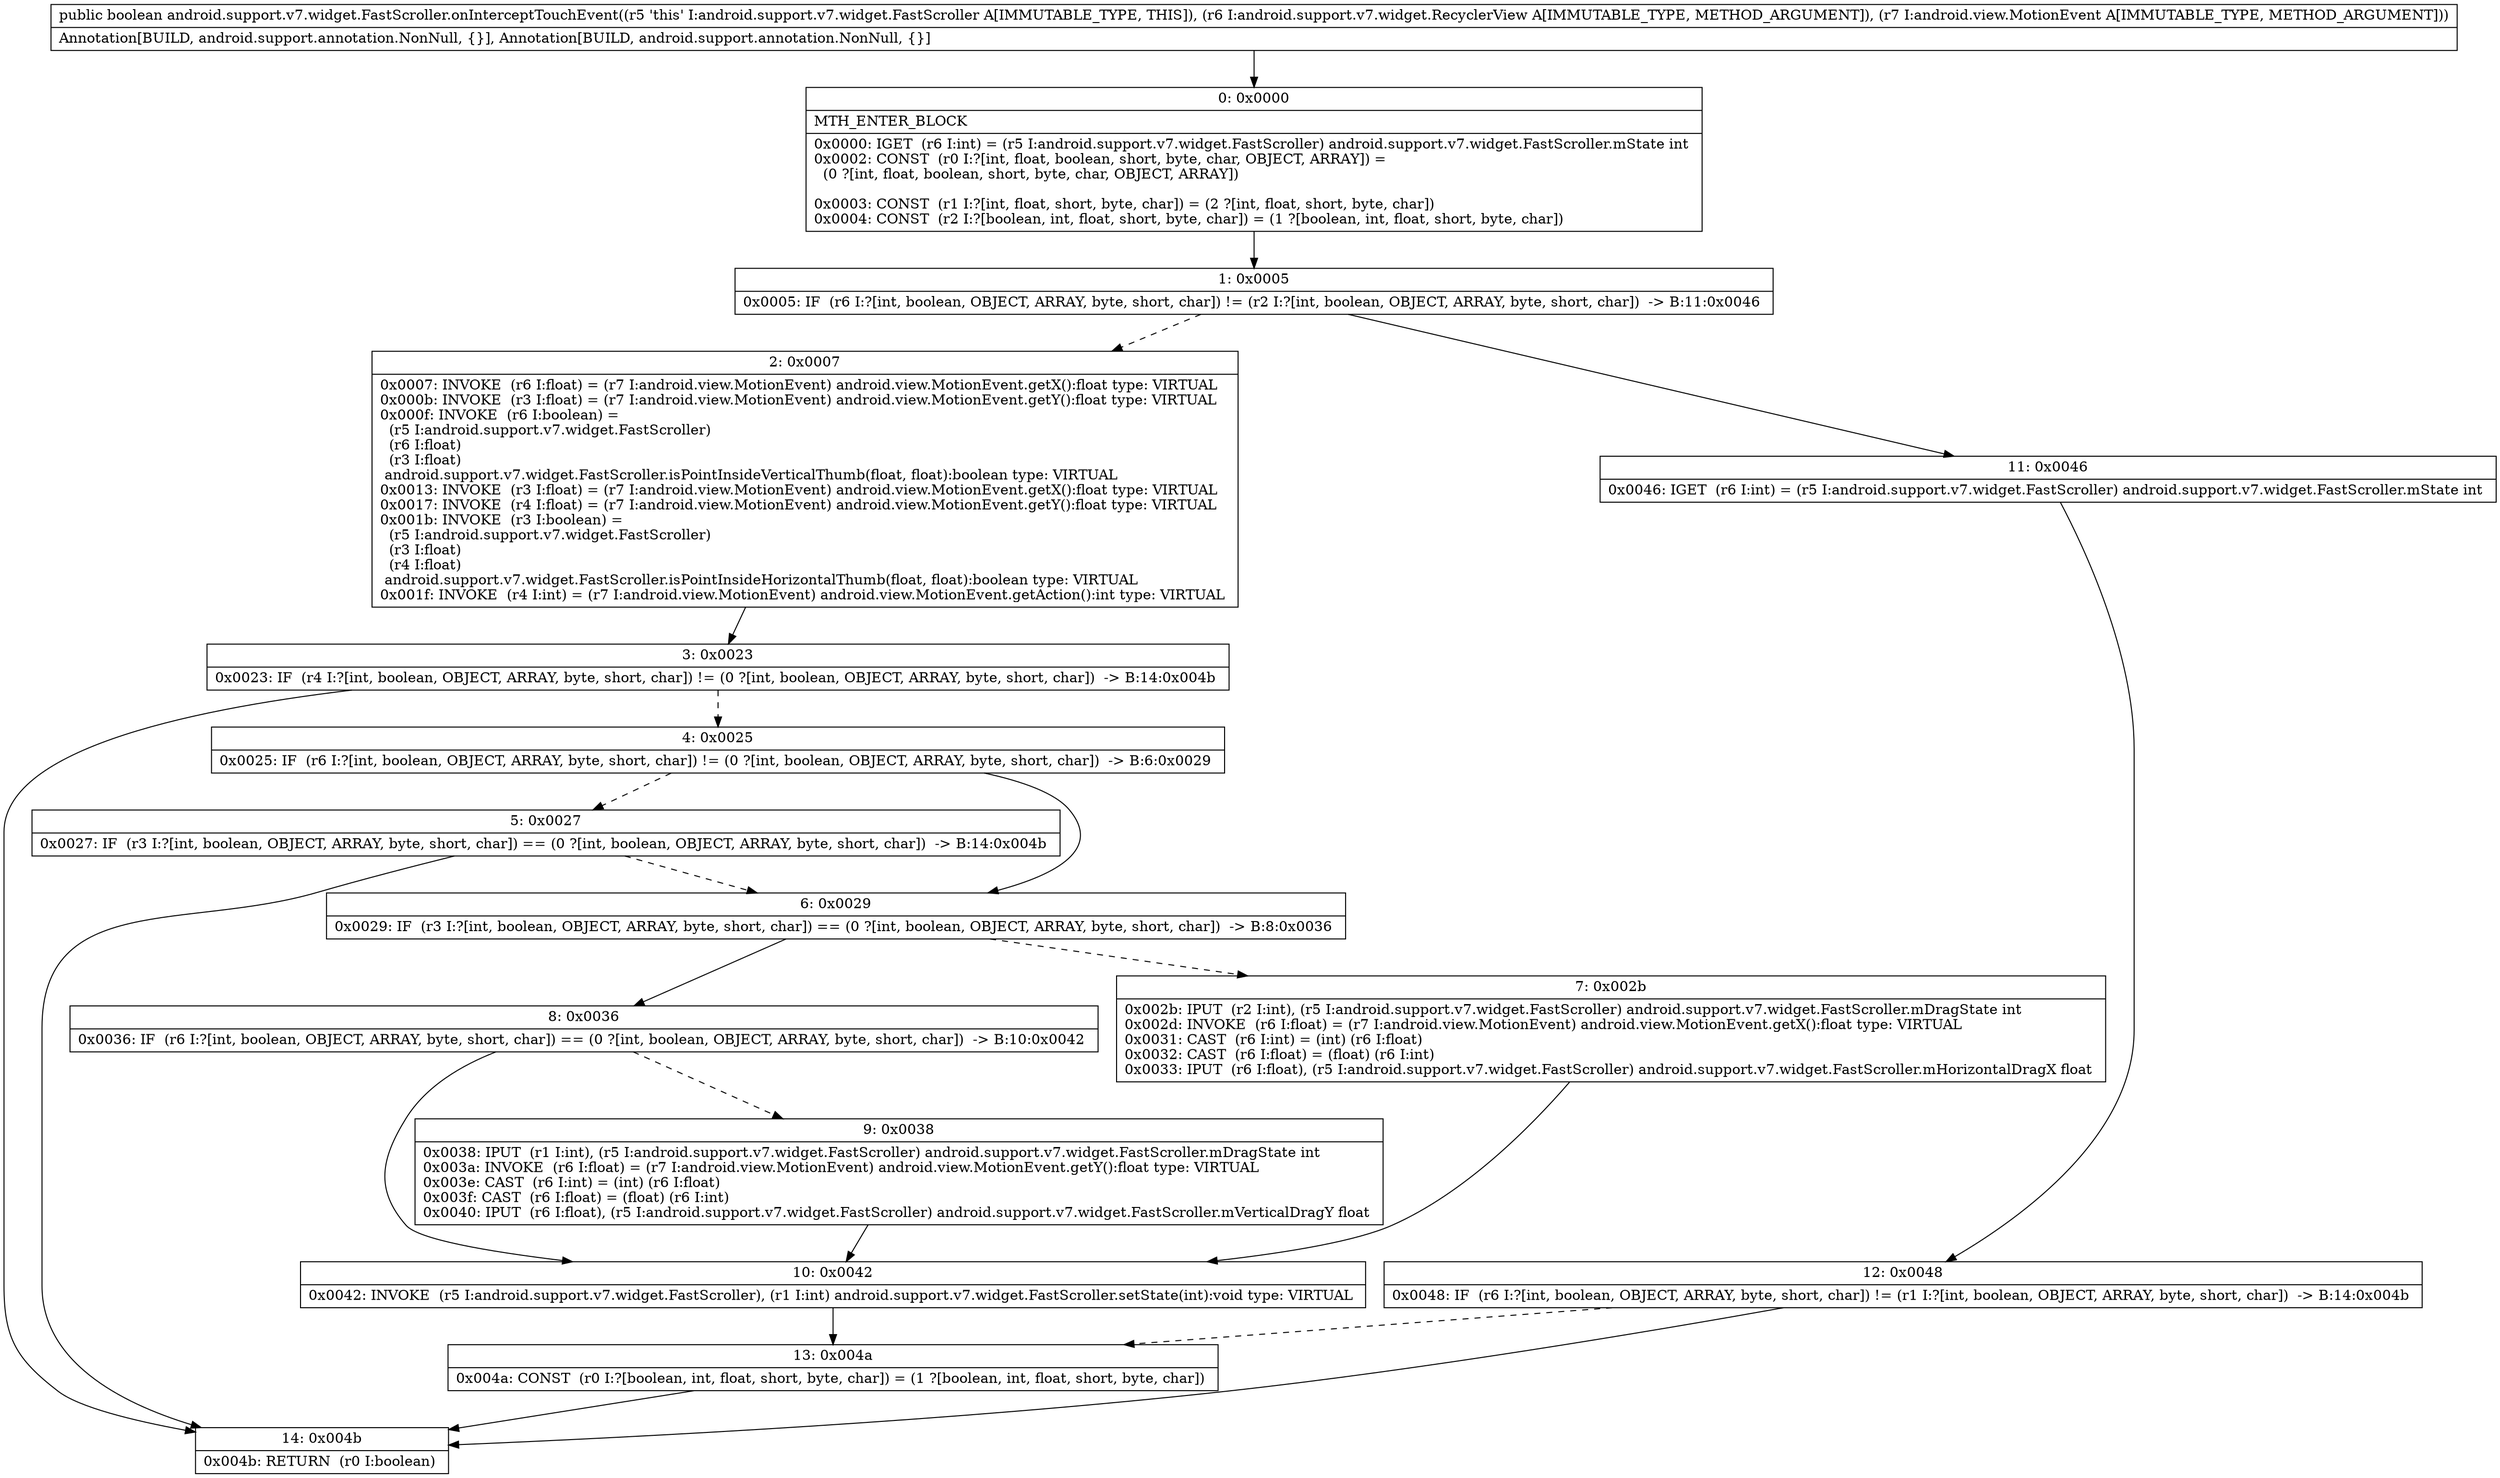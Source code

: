 digraph "CFG forandroid.support.v7.widget.FastScroller.onInterceptTouchEvent(Landroid\/support\/v7\/widget\/RecyclerView;Landroid\/view\/MotionEvent;)Z" {
Node_0 [shape=record,label="{0\:\ 0x0000|MTH_ENTER_BLOCK\l|0x0000: IGET  (r6 I:int) = (r5 I:android.support.v7.widget.FastScroller) android.support.v7.widget.FastScroller.mState int \l0x0002: CONST  (r0 I:?[int, float, boolean, short, byte, char, OBJECT, ARRAY]) = \l  (0 ?[int, float, boolean, short, byte, char, OBJECT, ARRAY])\l \l0x0003: CONST  (r1 I:?[int, float, short, byte, char]) = (2 ?[int, float, short, byte, char]) \l0x0004: CONST  (r2 I:?[boolean, int, float, short, byte, char]) = (1 ?[boolean, int, float, short, byte, char]) \l}"];
Node_1 [shape=record,label="{1\:\ 0x0005|0x0005: IF  (r6 I:?[int, boolean, OBJECT, ARRAY, byte, short, char]) != (r2 I:?[int, boolean, OBJECT, ARRAY, byte, short, char])  \-\> B:11:0x0046 \l}"];
Node_2 [shape=record,label="{2\:\ 0x0007|0x0007: INVOKE  (r6 I:float) = (r7 I:android.view.MotionEvent) android.view.MotionEvent.getX():float type: VIRTUAL \l0x000b: INVOKE  (r3 I:float) = (r7 I:android.view.MotionEvent) android.view.MotionEvent.getY():float type: VIRTUAL \l0x000f: INVOKE  (r6 I:boolean) = \l  (r5 I:android.support.v7.widget.FastScroller)\l  (r6 I:float)\l  (r3 I:float)\l android.support.v7.widget.FastScroller.isPointInsideVerticalThumb(float, float):boolean type: VIRTUAL \l0x0013: INVOKE  (r3 I:float) = (r7 I:android.view.MotionEvent) android.view.MotionEvent.getX():float type: VIRTUAL \l0x0017: INVOKE  (r4 I:float) = (r7 I:android.view.MotionEvent) android.view.MotionEvent.getY():float type: VIRTUAL \l0x001b: INVOKE  (r3 I:boolean) = \l  (r5 I:android.support.v7.widget.FastScroller)\l  (r3 I:float)\l  (r4 I:float)\l android.support.v7.widget.FastScroller.isPointInsideHorizontalThumb(float, float):boolean type: VIRTUAL \l0x001f: INVOKE  (r4 I:int) = (r7 I:android.view.MotionEvent) android.view.MotionEvent.getAction():int type: VIRTUAL \l}"];
Node_3 [shape=record,label="{3\:\ 0x0023|0x0023: IF  (r4 I:?[int, boolean, OBJECT, ARRAY, byte, short, char]) != (0 ?[int, boolean, OBJECT, ARRAY, byte, short, char])  \-\> B:14:0x004b \l}"];
Node_4 [shape=record,label="{4\:\ 0x0025|0x0025: IF  (r6 I:?[int, boolean, OBJECT, ARRAY, byte, short, char]) != (0 ?[int, boolean, OBJECT, ARRAY, byte, short, char])  \-\> B:6:0x0029 \l}"];
Node_5 [shape=record,label="{5\:\ 0x0027|0x0027: IF  (r3 I:?[int, boolean, OBJECT, ARRAY, byte, short, char]) == (0 ?[int, boolean, OBJECT, ARRAY, byte, short, char])  \-\> B:14:0x004b \l}"];
Node_6 [shape=record,label="{6\:\ 0x0029|0x0029: IF  (r3 I:?[int, boolean, OBJECT, ARRAY, byte, short, char]) == (0 ?[int, boolean, OBJECT, ARRAY, byte, short, char])  \-\> B:8:0x0036 \l}"];
Node_7 [shape=record,label="{7\:\ 0x002b|0x002b: IPUT  (r2 I:int), (r5 I:android.support.v7.widget.FastScroller) android.support.v7.widget.FastScroller.mDragState int \l0x002d: INVOKE  (r6 I:float) = (r7 I:android.view.MotionEvent) android.view.MotionEvent.getX():float type: VIRTUAL \l0x0031: CAST  (r6 I:int) = (int) (r6 I:float) \l0x0032: CAST  (r6 I:float) = (float) (r6 I:int) \l0x0033: IPUT  (r6 I:float), (r5 I:android.support.v7.widget.FastScroller) android.support.v7.widget.FastScroller.mHorizontalDragX float \l}"];
Node_8 [shape=record,label="{8\:\ 0x0036|0x0036: IF  (r6 I:?[int, boolean, OBJECT, ARRAY, byte, short, char]) == (0 ?[int, boolean, OBJECT, ARRAY, byte, short, char])  \-\> B:10:0x0042 \l}"];
Node_9 [shape=record,label="{9\:\ 0x0038|0x0038: IPUT  (r1 I:int), (r5 I:android.support.v7.widget.FastScroller) android.support.v7.widget.FastScroller.mDragState int \l0x003a: INVOKE  (r6 I:float) = (r7 I:android.view.MotionEvent) android.view.MotionEvent.getY():float type: VIRTUAL \l0x003e: CAST  (r6 I:int) = (int) (r6 I:float) \l0x003f: CAST  (r6 I:float) = (float) (r6 I:int) \l0x0040: IPUT  (r6 I:float), (r5 I:android.support.v7.widget.FastScroller) android.support.v7.widget.FastScroller.mVerticalDragY float \l}"];
Node_10 [shape=record,label="{10\:\ 0x0042|0x0042: INVOKE  (r5 I:android.support.v7.widget.FastScroller), (r1 I:int) android.support.v7.widget.FastScroller.setState(int):void type: VIRTUAL \l}"];
Node_11 [shape=record,label="{11\:\ 0x0046|0x0046: IGET  (r6 I:int) = (r5 I:android.support.v7.widget.FastScroller) android.support.v7.widget.FastScroller.mState int \l}"];
Node_12 [shape=record,label="{12\:\ 0x0048|0x0048: IF  (r6 I:?[int, boolean, OBJECT, ARRAY, byte, short, char]) != (r1 I:?[int, boolean, OBJECT, ARRAY, byte, short, char])  \-\> B:14:0x004b \l}"];
Node_13 [shape=record,label="{13\:\ 0x004a|0x004a: CONST  (r0 I:?[boolean, int, float, short, byte, char]) = (1 ?[boolean, int, float, short, byte, char]) \l}"];
Node_14 [shape=record,label="{14\:\ 0x004b|0x004b: RETURN  (r0 I:boolean) \l}"];
MethodNode[shape=record,label="{public boolean android.support.v7.widget.FastScroller.onInterceptTouchEvent((r5 'this' I:android.support.v7.widget.FastScroller A[IMMUTABLE_TYPE, THIS]), (r6 I:android.support.v7.widget.RecyclerView A[IMMUTABLE_TYPE, METHOD_ARGUMENT]), (r7 I:android.view.MotionEvent A[IMMUTABLE_TYPE, METHOD_ARGUMENT]))  | Annotation[BUILD, android.support.annotation.NonNull, \{\}], Annotation[BUILD, android.support.annotation.NonNull, \{\}]\l}"];
MethodNode -> Node_0;
Node_0 -> Node_1;
Node_1 -> Node_2[style=dashed];
Node_1 -> Node_11;
Node_2 -> Node_3;
Node_3 -> Node_4[style=dashed];
Node_3 -> Node_14;
Node_4 -> Node_5[style=dashed];
Node_4 -> Node_6;
Node_5 -> Node_6[style=dashed];
Node_5 -> Node_14;
Node_6 -> Node_7[style=dashed];
Node_6 -> Node_8;
Node_7 -> Node_10;
Node_8 -> Node_9[style=dashed];
Node_8 -> Node_10;
Node_9 -> Node_10;
Node_10 -> Node_13;
Node_11 -> Node_12;
Node_12 -> Node_13[style=dashed];
Node_12 -> Node_14;
Node_13 -> Node_14;
}

